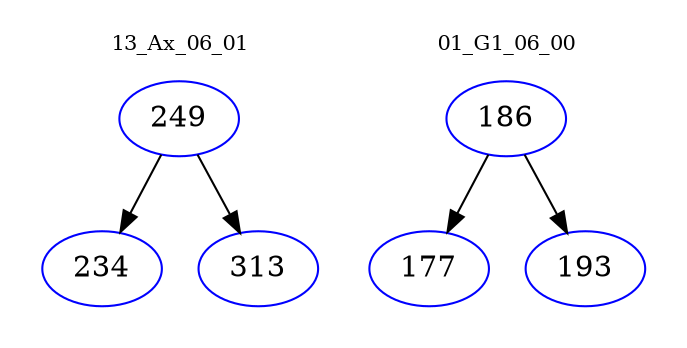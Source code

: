 digraph{
subgraph cluster_0 {
color = white
label = "13_Ax_06_01";
fontsize=10;
T0_249 [label="249", color="blue"]
T0_249 -> T0_234 [color="black"]
T0_234 [label="234", color="blue"]
T0_249 -> T0_313 [color="black"]
T0_313 [label="313", color="blue"]
}
subgraph cluster_1 {
color = white
label = "01_G1_06_00";
fontsize=10;
T1_186 [label="186", color="blue"]
T1_186 -> T1_177 [color="black"]
T1_177 [label="177", color="blue"]
T1_186 -> T1_193 [color="black"]
T1_193 [label="193", color="blue"]
}
}
